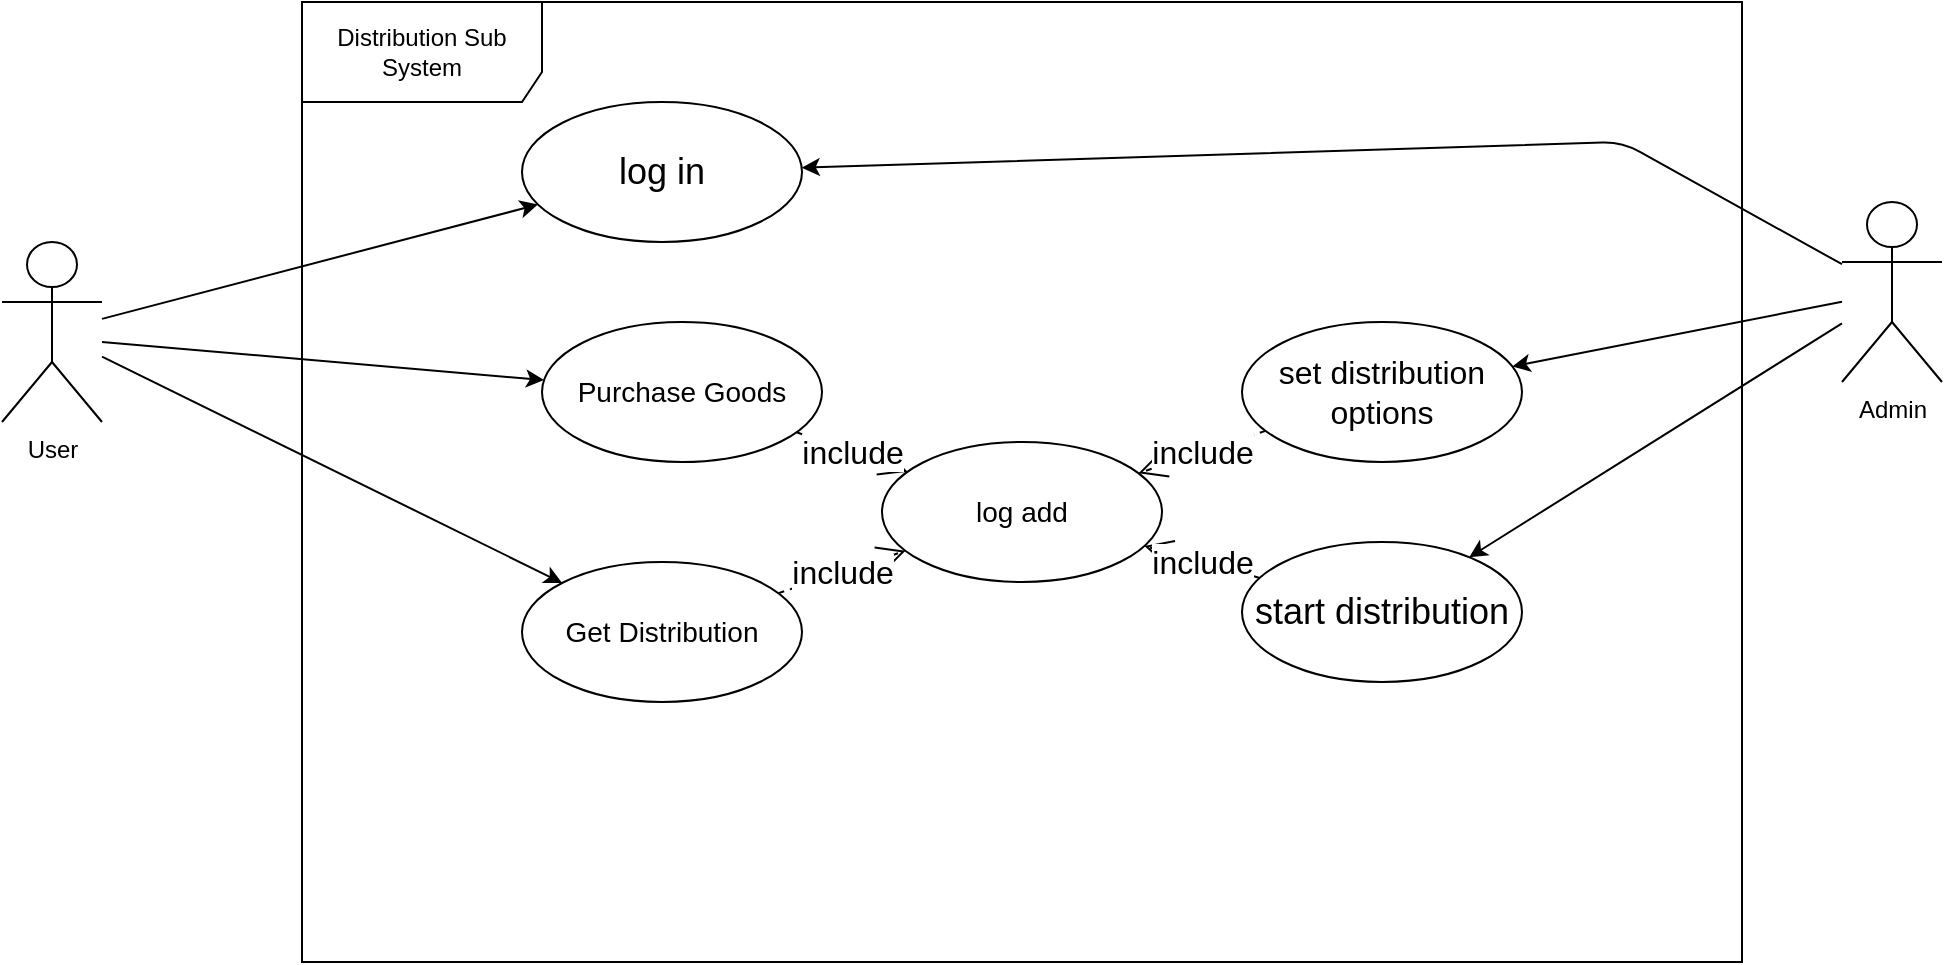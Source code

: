 <mxfile version="13.1.1" type="github">
  <diagram id="chrrJLv0rdY7XZW04AwV" name="Page-1">
    <mxGraphModel dx="1038" dy="556" grid="1" gridSize="10" guides="1" tooltips="1" connect="1" arrows="1" fold="1" page="1" pageScale="1" pageWidth="827" pageHeight="1169" math="0" shadow="0">
      <root>
        <mxCell id="0" />
        <mxCell id="1" parent="0" />
        <mxCell id="E40MY-DtM4U4eI0EadJ_-7" value="Admin" style="shape=umlActor;verticalLabelPosition=bottom;labelBackgroundColor=#ffffff;verticalAlign=top;html=1;" vertex="1" parent="1">
          <mxGeometry x="950" y="370" width="50" height="90" as="geometry" />
        </mxCell>
        <mxCell id="E40MY-DtM4U4eI0EadJ_-8" value="Distribution Sub System" style="shape=umlFrame;whiteSpace=wrap;html=1;width=120;height=50;" vertex="1" parent="1">
          <mxGeometry x="180" y="270" width="720" height="480" as="geometry" />
        </mxCell>
        <object label="User" id="E40MY-DtM4U4eI0EadJ_-11">
          <mxCell style="shape=umlActor;verticalLabelPosition=bottom;labelBackgroundColor=#ffffff;verticalAlign=top;html=1;" vertex="1" parent="1">
            <mxGeometry x="30" y="390" width="50" height="90" as="geometry" />
          </mxCell>
        </object>
        <mxCell id="E40MY-DtM4U4eI0EadJ_-12" value="&lt;font style=&quot;font-size: 18px&quot;&gt;log in&lt;/font&gt;" style="ellipse;whiteSpace=wrap;html=1;" vertex="1" parent="1">
          <mxGeometry x="290" y="320" width="140" height="70" as="geometry" />
        </mxCell>
        <mxCell id="E40MY-DtM4U4eI0EadJ_-17" value="&lt;font style=&quot;font-size: 14px&quot;&gt;Purchase Goods&lt;/font&gt;" style="ellipse;whiteSpace=wrap;html=1;" vertex="1" parent="1">
          <mxGeometry x="300" y="430" width="140" height="70" as="geometry" />
        </mxCell>
        <mxCell id="E40MY-DtM4U4eI0EadJ_-18" value="&lt;font style=&quot;font-size: 16px;&quot;&gt;set distribution options&lt;br style=&quot;font-size: 16px;&quot;&gt;&lt;/font&gt;" style="ellipse;whiteSpace=wrap;html=1;fontSize=16;" vertex="1" parent="1">
          <mxGeometry x="650" y="430" width="140" height="70" as="geometry" />
        </mxCell>
        <mxCell id="E40MY-DtM4U4eI0EadJ_-33" value="&lt;font style=&quot;font-size: 18px&quot;&gt;start distribution&lt;br&gt;&lt;/font&gt;" style="ellipse;whiteSpace=wrap;html=1;" vertex="1" parent="1">
          <mxGeometry x="650" y="540" width="140" height="70" as="geometry" />
        </mxCell>
        <mxCell id="E40MY-DtM4U4eI0EadJ_-41" value="&lt;span style=&quot;font-size: 14px&quot;&gt;Get Distribution&lt;br&gt;&lt;/span&gt;" style="ellipse;whiteSpace=wrap;html=1;" vertex="1" parent="1">
          <mxGeometry x="290" y="550" width="140" height="70" as="geometry" />
        </mxCell>
        <mxCell id="E40MY-DtM4U4eI0EadJ_-44" value="" style="endArrow=classic;html=1;fontSize=16;" edge="1" parent="1" source="E40MY-DtM4U4eI0EadJ_-11" target="E40MY-DtM4U4eI0EadJ_-12">
          <mxGeometry width="50" height="50" relative="1" as="geometry">
            <mxPoint x="520" y="380" as="sourcePoint" />
            <mxPoint x="570" y="330" as="targetPoint" />
          </mxGeometry>
        </mxCell>
        <mxCell id="E40MY-DtM4U4eI0EadJ_-46" value="" style="endArrow=classic;html=1;fontSize=16;" edge="1" parent="1" target="E40MY-DtM4U4eI0EadJ_-17">
          <mxGeometry width="50" height="50" relative="1" as="geometry">
            <mxPoint x="80" y="440" as="sourcePoint" />
            <mxPoint x="394.421" y="500.001" as="targetPoint" />
          </mxGeometry>
        </mxCell>
        <mxCell id="E40MY-DtM4U4eI0EadJ_-47" value="" style="endArrow=classic;html=1;fontSize=16;" edge="1" parent="1" source="E40MY-DtM4U4eI0EadJ_-11" target="E40MY-DtM4U4eI0EadJ_-41">
          <mxGeometry width="50" height="50" relative="1" as="geometry">
            <mxPoint x="100" y="610.003" as="sourcePoint" />
            <mxPoint x="384.421" y="556.911" as="targetPoint" />
          </mxGeometry>
        </mxCell>
        <mxCell id="E40MY-DtM4U4eI0EadJ_-48" value="" style="endArrow=classic;html=1;fontSize=16;" edge="1" parent="1" source="E40MY-DtM4U4eI0EadJ_-7" target="E40MY-DtM4U4eI0EadJ_-33">
          <mxGeometry width="50" height="50" relative="1" as="geometry">
            <mxPoint x="520" y="480" as="sourcePoint" />
            <mxPoint x="570" y="430" as="targetPoint" />
          </mxGeometry>
        </mxCell>
        <mxCell id="E40MY-DtM4U4eI0EadJ_-49" value="" style="endArrow=classic;html=1;fontSize=16;" edge="1" parent="1" source="E40MY-DtM4U4eI0EadJ_-7" target="E40MY-DtM4U4eI0EadJ_-18">
          <mxGeometry width="50" height="50" relative="1" as="geometry">
            <mxPoint x="520" y="480" as="sourcePoint" />
            <mxPoint x="570" y="430" as="targetPoint" />
          </mxGeometry>
        </mxCell>
        <mxCell id="E40MY-DtM4U4eI0EadJ_-50" value="" style="endArrow=classic;html=1;fontSize=16;" edge="1" parent="1" source="E40MY-DtM4U4eI0EadJ_-7" target="E40MY-DtM4U4eI0EadJ_-12">
          <mxGeometry width="50" height="50" relative="1" as="geometry">
            <mxPoint x="932.49" y="370.005" as="sourcePoint" />
            <mxPoint x="660.002" y="407.332" as="targetPoint" />
            <Array as="points">
              <mxPoint x="840" y="340" />
            </Array>
          </mxGeometry>
        </mxCell>
        <mxCell id="E40MY-DtM4U4eI0EadJ_-51" value="&lt;font style=&quot;font-size: 14px&quot;&gt;log add&lt;/font&gt;" style="ellipse;whiteSpace=wrap;html=1;" vertex="1" parent="1">
          <mxGeometry x="470" y="490" width="140" height="70" as="geometry" />
        </mxCell>
        <mxCell id="E40MY-DtM4U4eI0EadJ_-53" value="include" style="endArrow=open;endSize=12;dashed=1;html=1;fontSize=16;" edge="1" parent="1" source="E40MY-DtM4U4eI0EadJ_-18" target="E40MY-DtM4U4eI0EadJ_-51">
          <mxGeometry width="160" relative="1" as="geometry">
            <mxPoint x="460" y="560" as="sourcePoint" />
            <mxPoint x="620" y="560" as="targetPoint" />
          </mxGeometry>
        </mxCell>
        <mxCell id="E40MY-DtM4U4eI0EadJ_-54" value="include" style="endArrow=open;endSize=12;dashed=1;html=1;fontSize=16;" edge="1" parent="1" source="E40MY-DtM4U4eI0EadJ_-33" target="E40MY-DtM4U4eI0EadJ_-51">
          <mxGeometry width="160" relative="1" as="geometry">
            <mxPoint x="661.608" y="518.713" as="sourcePoint" />
            <mxPoint x="598.244" y="539.995" as="targetPoint" />
          </mxGeometry>
        </mxCell>
        <mxCell id="E40MY-DtM4U4eI0EadJ_-55" value="include" style="endArrow=open;endSize=12;dashed=1;html=1;fontSize=16;" edge="1" parent="1" source="E40MY-DtM4U4eI0EadJ_-41" target="E40MY-DtM4U4eI0EadJ_-51">
          <mxGeometry width="160" relative="1" as="geometry">
            <mxPoint x="547.717" y="592.955" as="sourcePoint" />
            <mxPoint x="490.001" y="577.038" as="targetPoint" />
          </mxGeometry>
        </mxCell>
        <mxCell id="E40MY-DtM4U4eI0EadJ_-56" value="include" style="endArrow=open;endSize=12;dashed=1;html=1;fontSize=16;" edge="1" parent="1" source="E40MY-DtM4U4eI0EadJ_-17" target="E40MY-DtM4U4eI0EadJ_-51">
          <mxGeometry width="160" relative="1" as="geometry">
            <mxPoint x="406.632" y="539.997" as="sourcePoint" />
            <mxPoint x="469.996" y="518.715" as="targetPoint" />
          </mxGeometry>
        </mxCell>
      </root>
    </mxGraphModel>
  </diagram>
</mxfile>
